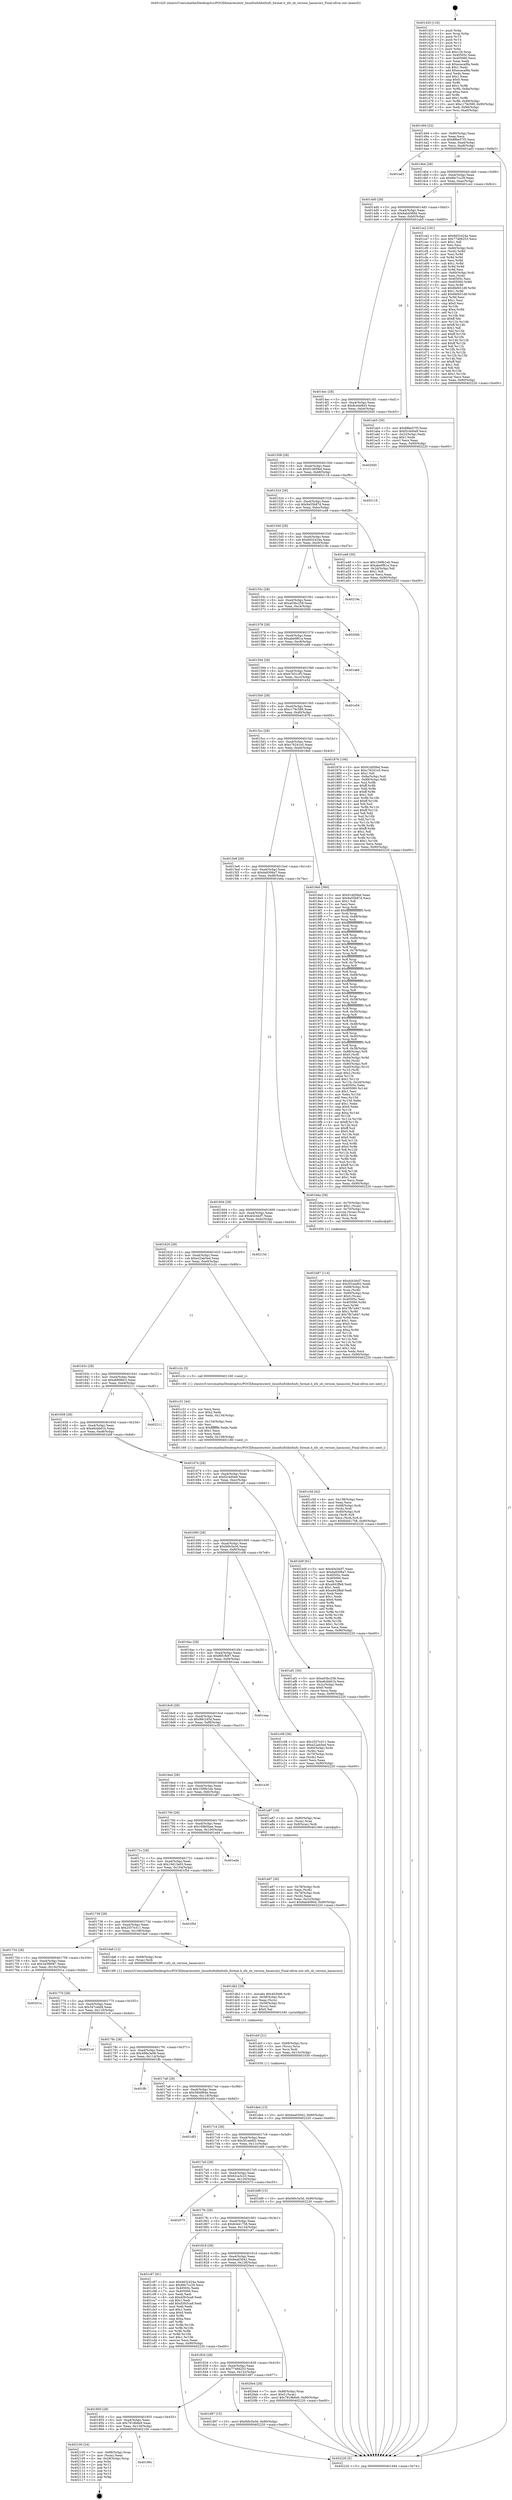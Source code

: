 digraph "0x401420" {
  label = "0x401420 (/mnt/c/Users/mathe/Desktop/tcc/POCII/binaries/extr_linuxfsxfslibxfsxfs_format.h_xfs_sb_version_hasasciici_Final-ollvm.out::main(0))"
  labelloc = "t"
  node[shape=record]

  Entry [label="",width=0.3,height=0.3,shape=circle,fillcolor=black,style=filled]
  "0x401494" [label="{
     0x401494 [32]\l
     | [instrs]\l
     &nbsp;&nbsp;0x401494 \<+6\>: mov -0x90(%rbp),%eax\l
     &nbsp;&nbsp;0x40149a \<+2\>: mov %eax,%ecx\l
     &nbsp;&nbsp;0x40149c \<+6\>: sub $0x88be57f3,%ecx\l
     &nbsp;&nbsp;0x4014a2 \<+6\>: mov %eax,-0xa4(%rbp)\l
     &nbsp;&nbsp;0x4014a8 \<+6\>: mov %ecx,-0xa8(%rbp)\l
     &nbsp;&nbsp;0x4014ae \<+6\>: je 0000000000401ad3 \<main+0x6b3\>\l
  }"]
  "0x401ad3" [label="{
     0x401ad3\l
  }", style=dashed]
  "0x4014b4" [label="{
     0x4014b4 [28]\l
     | [instrs]\l
     &nbsp;&nbsp;0x4014b4 \<+5\>: jmp 00000000004014b9 \<main+0x99\>\l
     &nbsp;&nbsp;0x4014b9 \<+6\>: mov -0xa4(%rbp),%eax\l
     &nbsp;&nbsp;0x4014bf \<+5\>: sub $0x89c7cc29,%eax\l
     &nbsp;&nbsp;0x4014c4 \<+6\>: mov %eax,-0xac(%rbp)\l
     &nbsp;&nbsp;0x4014ca \<+6\>: je 0000000000401ce2 \<main+0x8c2\>\l
  }"]
  Exit [label="",width=0.3,height=0.3,shape=circle,fillcolor=black,style=filled,peripheries=2]
  "0x401ce2" [label="{
     0x401ce2 [181]\l
     | [instrs]\l
     &nbsp;&nbsp;0x401ce2 \<+5\>: mov $0x9d32424a,%eax\l
     &nbsp;&nbsp;0x401ce7 \<+5\>: mov $0x77466253,%ecx\l
     &nbsp;&nbsp;0x401cec \<+2\>: mov $0x1,%dl\l
     &nbsp;&nbsp;0x401cee \<+2\>: xor %esi,%esi\l
     &nbsp;&nbsp;0x401cf0 \<+4\>: mov -0x60(%rbp),%rdi\l
     &nbsp;&nbsp;0x401cf4 \<+3\>: mov (%rdi),%r8d\l
     &nbsp;&nbsp;0x401cf7 \<+3\>: mov %esi,%r9d\l
     &nbsp;&nbsp;0x401cfa \<+3\>: sub %r8d,%r9d\l
     &nbsp;&nbsp;0x401cfd \<+3\>: mov %esi,%r8d\l
     &nbsp;&nbsp;0x401d00 \<+4\>: sub $0x1,%r8d\l
     &nbsp;&nbsp;0x401d04 \<+3\>: add %r8d,%r9d\l
     &nbsp;&nbsp;0x401d07 \<+3\>: sub %r9d,%esi\l
     &nbsp;&nbsp;0x401d0a \<+4\>: mov -0x60(%rbp),%rdi\l
     &nbsp;&nbsp;0x401d0e \<+2\>: mov %esi,(%rdi)\l
     &nbsp;&nbsp;0x401d10 \<+7\>: mov 0x40505c,%esi\l
     &nbsp;&nbsp;0x401d17 \<+8\>: mov 0x405060,%r8d\l
     &nbsp;&nbsp;0x401d1f \<+3\>: mov %esi,%r9d\l
     &nbsp;&nbsp;0x401d22 \<+7\>: sub $0x6bf451d9,%r9d\l
     &nbsp;&nbsp;0x401d29 \<+4\>: sub $0x1,%r9d\l
     &nbsp;&nbsp;0x401d2d \<+7\>: add $0x6bf451d9,%r9d\l
     &nbsp;&nbsp;0x401d34 \<+4\>: imul %r9d,%esi\l
     &nbsp;&nbsp;0x401d38 \<+3\>: and $0x1,%esi\l
     &nbsp;&nbsp;0x401d3b \<+3\>: cmp $0x0,%esi\l
     &nbsp;&nbsp;0x401d3e \<+4\>: sete %r10b\l
     &nbsp;&nbsp;0x401d42 \<+4\>: cmp $0xa,%r8d\l
     &nbsp;&nbsp;0x401d46 \<+4\>: setl %r11b\l
     &nbsp;&nbsp;0x401d4a \<+3\>: mov %r10b,%bl\l
     &nbsp;&nbsp;0x401d4d \<+3\>: xor $0xff,%bl\l
     &nbsp;&nbsp;0x401d50 \<+3\>: mov %r11b,%r14b\l
     &nbsp;&nbsp;0x401d53 \<+4\>: xor $0xff,%r14b\l
     &nbsp;&nbsp;0x401d57 \<+3\>: xor $0x1,%dl\l
     &nbsp;&nbsp;0x401d5a \<+3\>: mov %bl,%r15b\l
     &nbsp;&nbsp;0x401d5d \<+4\>: and $0xff,%r15b\l
     &nbsp;&nbsp;0x401d61 \<+3\>: and %dl,%r10b\l
     &nbsp;&nbsp;0x401d64 \<+3\>: mov %r14b,%r12b\l
     &nbsp;&nbsp;0x401d67 \<+4\>: and $0xff,%r12b\l
     &nbsp;&nbsp;0x401d6b \<+3\>: and %dl,%r11b\l
     &nbsp;&nbsp;0x401d6e \<+3\>: or %r10b,%r15b\l
     &nbsp;&nbsp;0x401d71 \<+3\>: or %r11b,%r12b\l
     &nbsp;&nbsp;0x401d74 \<+3\>: xor %r12b,%r15b\l
     &nbsp;&nbsp;0x401d77 \<+3\>: or %r14b,%bl\l
     &nbsp;&nbsp;0x401d7a \<+3\>: xor $0xff,%bl\l
     &nbsp;&nbsp;0x401d7d \<+3\>: or $0x1,%dl\l
     &nbsp;&nbsp;0x401d80 \<+2\>: and %dl,%bl\l
     &nbsp;&nbsp;0x401d82 \<+3\>: or %bl,%r15b\l
     &nbsp;&nbsp;0x401d85 \<+4\>: test $0x1,%r15b\l
     &nbsp;&nbsp;0x401d89 \<+3\>: cmovne %ecx,%eax\l
     &nbsp;&nbsp;0x401d8c \<+6\>: mov %eax,-0x90(%rbp)\l
     &nbsp;&nbsp;0x401d92 \<+5\>: jmp 0000000000402220 \<main+0xe00\>\l
  }"]
  "0x4014d0" [label="{
     0x4014d0 [28]\l
     | [instrs]\l
     &nbsp;&nbsp;0x4014d0 \<+5\>: jmp 00000000004014d5 \<main+0xb5\>\l
     &nbsp;&nbsp;0x4014d5 \<+6\>: mov -0xa4(%rbp),%eax\l
     &nbsp;&nbsp;0x4014db \<+5\>: sub $0x8ab4080d,%eax\l
     &nbsp;&nbsp;0x4014e0 \<+6\>: mov %eax,-0xb0(%rbp)\l
     &nbsp;&nbsp;0x4014e6 \<+6\>: je 0000000000401ab5 \<main+0x695\>\l
  }"]
  "0x40186c" [label="{
     0x40186c\l
  }", style=dashed]
  "0x401ab5" [label="{
     0x401ab5 [30]\l
     | [instrs]\l
     &nbsp;&nbsp;0x401ab5 \<+5\>: mov $0x88be57f3,%eax\l
     &nbsp;&nbsp;0x401aba \<+5\>: mov $0xf2c4d0a9,%ecx\l
     &nbsp;&nbsp;0x401abf \<+3\>: mov -0x2c(%rbp),%edx\l
     &nbsp;&nbsp;0x401ac2 \<+3\>: cmp $0x1,%edx\l
     &nbsp;&nbsp;0x401ac5 \<+3\>: cmovl %ecx,%eax\l
     &nbsp;&nbsp;0x401ac8 \<+6\>: mov %eax,-0x90(%rbp)\l
     &nbsp;&nbsp;0x401ace \<+5\>: jmp 0000000000402220 \<main+0xe00\>\l
  }"]
  "0x4014ec" [label="{
     0x4014ec [28]\l
     | [instrs]\l
     &nbsp;&nbsp;0x4014ec \<+5\>: jmp 00000000004014f1 \<main+0xd1\>\l
     &nbsp;&nbsp;0x4014f1 \<+6\>: mov -0xa4(%rbp),%eax\l
     &nbsp;&nbsp;0x4014f7 \<+5\>: sub $0x8ce4e843,%eax\l
     &nbsp;&nbsp;0x4014fc \<+6\>: mov %eax,-0xb4(%rbp)\l
     &nbsp;&nbsp;0x401502 \<+6\>: je 00000000004020d5 \<main+0xcb5\>\l
  }"]
  "0x402100" [label="{
     0x402100 [24]\l
     | [instrs]\l
     &nbsp;&nbsp;0x402100 \<+7\>: mov -0x88(%rbp),%rax\l
     &nbsp;&nbsp;0x402107 \<+2\>: mov (%rax),%eax\l
     &nbsp;&nbsp;0x402109 \<+4\>: lea -0x28(%rbp),%rsp\l
     &nbsp;&nbsp;0x40210d \<+1\>: pop %rbx\l
     &nbsp;&nbsp;0x40210e \<+2\>: pop %r12\l
     &nbsp;&nbsp;0x402110 \<+2\>: pop %r13\l
     &nbsp;&nbsp;0x402112 \<+2\>: pop %r14\l
     &nbsp;&nbsp;0x402114 \<+2\>: pop %r15\l
     &nbsp;&nbsp;0x402116 \<+1\>: pop %rbp\l
     &nbsp;&nbsp;0x402117 \<+1\>: ret\l
  }"]
  "0x4020d5" [label="{
     0x4020d5\l
  }", style=dashed]
  "0x401508" [label="{
     0x401508 [28]\l
     | [instrs]\l
     &nbsp;&nbsp;0x401508 \<+5\>: jmp 000000000040150d \<main+0xed\>\l
     &nbsp;&nbsp;0x40150d \<+6\>: mov -0xa4(%rbp),%eax\l
     &nbsp;&nbsp;0x401513 \<+5\>: sub $0x91dd5fed,%eax\l
     &nbsp;&nbsp;0x401518 \<+6\>: mov %eax,-0xb8(%rbp)\l
     &nbsp;&nbsp;0x40151e \<+6\>: je 0000000000402118 \<main+0xcf8\>\l
  }"]
  "0x401de4" [label="{
     0x401de4 [15]\l
     | [instrs]\l
     &nbsp;&nbsp;0x401de4 \<+10\>: movl $0x6ea03042,-0x90(%rbp)\l
     &nbsp;&nbsp;0x401dee \<+5\>: jmp 0000000000402220 \<main+0xe00\>\l
  }"]
  "0x402118" [label="{
     0x402118\l
  }", style=dashed]
  "0x401524" [label="{
     0x401524 [28]\l
     | [instrs]\l
     &nbsp;&nbsp;0x401524 \<+5\>: jmp 0000000000401529 \<main+0x109\>\l
     &nbsp;&nbsp;0x401529 \<+6\>: mov -0xa4(%rbp),%eax\l
     &nbsp;&nbsp;0x40152f \<+5\>: sub $0x9a55b87d,%eax\l
     &nbsp;&nbsp;0x401534 \<+6\>: mov %eax,-0xbc(%rbp)\l
     &nbsp;&nbsp;0x40153a \<+6\>: je 0000000000401a48 \<main+0x628\>\l
  }"]
  "0x401dcf" [label="{
     0x401dcf [21]\l
     | [instrs]\l
     &nbsp;&nbsp;0x401dcf \<+4\>: mov -0x68(%rbp),%rcx\l
     &nbsp;&nbsp;0x401dd3 \<+3\>: mov (%rcx),%rcx\l
     &nbsp;&nbsp;0x401dd6 \<+3\>: mov %rcx,%rdi\l
     &nbsp;&nbsp;0x401dd9 \<+6\>: mov %eax,-0x13c(%rbp)\l
     &nbsp;&nbsp;0x401ddf \<+5\>: call 0000000000401030 \<free@plt\>\l
     | [calls]\l
     &nbsp;&nbsp;0x401030 \{1\} (unknown)\l
  }"]
  "0x401a48" [label="{
     0x401a48 [30]\l
     | [instrs]\l
     &nbsp;&nbsp;0x401a48 \<+5\>: mov $0x1599b1eb,%eax\l
     &nbsp;&nbsp;0x401a4d \<+5\>: mov $0xabe0f61a,%ecx\l
     &nbsp;&nbsp;0x401a52 \<+3\>: mov -0x2d(%rbp),%dl\l
     &nbsp;&nbsp;0x401a55 \<+3\>: test $0x1,%dl\l
     &nbsp;&nbsp;0x401a58 \<+3\>: cmovne %ecx,%eax\l
     &nbsp;&nbsp;0x401a5b \<+6\>: mov %eax,-0x90(%rbp)\l
     &nbsp;&nbsp;0x401a61 \<+5\>: jmp 0000000000402220 \<main+0xe00\>\l
  }"]
  "0x401540" [label="{
     0x401540 [28]\l
     | [instrs]\l
     &nbsp;&nbsp;0x401540 \<+5\>: jmp 0000000000401545 \<main+0x125\>\l
     &nbsp;&nbsp;0x401545 \<+6\>: mov -0xa4(%rbp),%eax\l
     &nbsp;&nbsp;0x40154b \<+5\>: sub $0x9d32424a,%eax\l
     &nbsp;&nbsp;0x401550 \<+6\>: mov %eax,-0xc0(%rbp)\l
     &nbsp;&nbsp;0x401556 \<+6\>: je 000000000040219a \<main+0xd7a\>\l
  }"]
  "0x401db2" [label="{
     0x401db2 [29]\l
     | [instrs]\l
     &nbsp;&nbsp;0x401db2 \<+10\>: movabs $0x4030d6,%rdi\l
     &nbsp;&nbsp;0x401dbc \<+4\>: mov -0x58(%rbp),%rcx\l
     &nbsp;&nbsp;0x401dc0 \<+2\>: mov %eax,(%rcx)\l
     &nbsp;&nbsp;0x401dc2 \<+4\>: mov -0x58(%rbp),%rcx\l
     &nbsp;&nbsp;0x401dc6 \<+2\>: mov (%rcx),%esi\l
     &nbsp;&nbsp;0x401dc8 \<+2\>: mov $0x0,%al\l
     &nbsp;&nbsp;0x401dca \<+5\>: call 0000000000401040 \<printf@plt\>\l
     | [calls]\l
     &nbsp;&nbsp;0x401040 \{1\} (unknown)\l
  }"]
  "0x40219a" [label="{
     0x40219a\l
  }", style=dashed]
  "0x40155c" [label="{
     0x40155c [28]\l
     | [instrs]\l
     &nbsp;&nbsp;0x40155c \<+5\>: jmp 0000000000401561 \<main+0x141\>\l
     &nbsp;&nbsp;0x401561 \<+6\>: mov -0xa4(%rbp),%eax\l
     &nbsp;&nbsp;0x401567 \<+5\>: sub $0xa03bc258,%eax\l
     &nbsp;&nbsp;0x40156c \<+6\>: mov %eax,-0xc4(%rbp)\l
     &nbsp;&nbsp;0x401572 \<+6\>: je 000000000040200b \<main+0xbeb\>\l
  }"]
  "0x401850" [label="{
     0x401850 [28]\l
     | [instrs]\l
     &nbsp;&nbsp;0x401850 \<+5\>: jmp 0000000000401855 \<main+0x435\>\l
     &nbsp;&nbsp;0x401855 \<+6\>: mov -0xa4(%rbp),%eax\l
     &nbsp;&nbsp;0x40185b \<+5\>: sub $0x7818b6e9,%eax\l
     &nbsp;&nbsp;0x401860 \<+6\>: mov %eax,-0x130(%rbp)\l
     &nbsp;&nbsp;0x401866 \<+6\>: je 0000000000402100 \<main+0xce0\>\l
  }"]
  "0x40200b" [label="{
     0x40200b\l
  }", style=dashed]
  "0x401578" [label="{
     0x401578 [28]\l
     | [instrs]\l
     &nbsp;&nbsp;0x401578 \<+5\>: jmp 000000000040157d \<main+0x15d\>\l
     &nbsp;&nbsp;0x40157d \<+6\>: mov -0xa4(%rbp),%eax\l
     &nbsp;&nbsp;0x401583 \<+5\>: sub $0xabe0f61a,%eax\l
     &nbsp;&nbsp;0x401588 \<+6\>: mov %eax,-0xc8(%rbp)\l
     &nbsp;&nbsp;0x40158e \<+6\>: je 0000000000401a66 \<main+0x646\>\l
  }"]
  "0x401d97" [label="{
     0x401d97 [15]\l
     | [instrs]\l
     &nbsp;&nbsp;0x401d97 \<+10\>: movl $0xf49c5e3d,-0x90(%rbp)\l
     &nbsp;&nbsp;0x401da1 \<+5\>: jmp 0000000000402220 \<main+0xe00\>\l
  }"]
  "0x401a66" [label="{
     0x401a66\l
  }", style=dashed]
  "0x401594" [label="{
     0x401594 [28]\l
     | [instrs]\l
     &nbsp;&nbsp;0x401594 \<+5\>: jmp 0000000000401599 \<main+0x179\>\l
     &nbsp;&nbsp;0x401599 \<+6\>: mov -0xa4(%rbp),%eax\l
     &nbsp;&nbsp;0x40159f \<+5\>: sub $0xb7b51cf5,%eax\l
     &nbsp;&nbsp;0x4015a4 \<+6\>: mov %eax,-0xcc(%rbp)\l
     &nbsp;&nbsp;0x4015aa \<+6\>: je 0000000000401e54 \<main+0xa34\>\l
  }"]
  "0x401834" [label="{
     0x401834 [28]\l
     | [instrs]\l
     &nbsp;&nbsp;0x401834 \<+5\>: jmp 0000000000401839 \<main+0x419\>\l
     &nbsp;&nbsp;0x401839 \<+6\>: mov -0xa4(%rbp),%eax\l
     &nbsp;&nbsp;0x40183f \<+5\>: sub $0x77466253,%eax\l
     &nbsp;&nbsp;0x401844 \<+6\>: mov %eax,-0x12c(%rbp)\l
     &nbsp;&nbsp;0x40184a \<+6\>: je 0000000000401d97 \<main+0x977\>\l
  }"]
  "0x401e54" [label="{
     0x401e54\l
  }", style=dashed]
  "0x4015b0" [label="{
     0x4015b0 [28]\l
     | [instrs]\l
     &nbsp;&nbsp;0x4015b0 \<+5\>: jmp 00000000004015b5 \<main+0x195\>\l
     &nbsp;&nbsp;0x4015b5 \<+6\>: mov -0xa4(%rbp),%eax\l
     &nbsp;&nbsp;0x4015bb \<+5\>: sub $0xc179c589,%eax\l
     &nbsp;&nbsp;0x4015c0 \<+6\>: mov %eax,-0xd0(%rbp)\l
     &nbsp;&nbsp;0x4015c6 \<+6\>: je 0000000000401876 \<main+0x456\>\l
  }"]
  "0x4020e4" [label="{
     0x4020e4 [28]\l
     | [instrs]\l
     &nbsp;&nbsp;0x4020e4 \<+7\>: mov -0x88(%rbp),%rax\l
     &nbsp;&nbsp;0x4020eb \<+6\>: movl $0x0,(%rax)\l
     &nbsp;&nbsp;0x4020f1 \<+10\>: movl $0x7818b6e9,-0x90(%rbp)\l
     &nbsp;&nbsp;0x4020fb \<+5\>: jmp 0000000000402220 \<main+0xe00\>\l
  }"]
  "0x401876" [label="{
     0x401876 [106]\l
     | [instrs]\l
     &nbsp;&nbsp;0x401876 \<+5\>: mov $0x91dd5fed,%eax\l
     &nbsp;&nbsp;0x40187b \<+5\>: mov $0xc76241e5,%ecx\l
     &nbsp;&nbsp;0x401880 \<+2\>: mov $0x1,%dl\l
     &nbsp;&nbsp;0x401882 \<+7\>: mov -0x8a(%rbp),%sil\l
     &nbsp;&nbsp;0x401889 \<+7\>: mov -0x89(%rbp),%dil\l
     &nbsp;&nbsp;0x401890 \<+3\>: mov %sil,%r8b\l
     &nbsp;&nbsp;0x401893 \<+4\>: xor $0xff,%r8b\l
     &nbsp;&nbsp;0x401897 \<+3\>: mov %dil,%r9b\l
     &nbsp;&nbsp;0x40189a \<+4\>: xor $0xff,%r9b\l
     &nbsp;&nbsp;0x40189e \<+3\>: xor $0x1,%dl\l
     &nbsp;&nbsp;0x4018a1 \<+3\>: mov %r8b,%r10b\l
     &nbsp;&nbsp;0x4018a4 \<+4\>: and $0xff,%r10b\l
     &nbsp;&nbsp;0x4018a8 \<+3\>: and %dl,%sil\l
     &nbsp;&nbsp;0x4018ab \<+3\>: mov %r9b,%r11b\l
     &nbsp;&nbsp;0x4018ae \<+4\>: and $0xff,%r11b\l
     &nbsp;&nbsp;0x4018b2 \<+3\>: and %dl,%dil\l
     &nbsp;&nbsp;0x4018b5 \<+3\>: or %sil,%r10b\l
     &nbsp;&nbsp;0x4018b8 \<+3\>: or %dil,%r11b\l
     &nbsp;&nbsp;0x4018bb \<+3\>: xor %r11b,%r10b\l
     &nbsp;&nbsp;0x4018be \<+3\>: or %r9b,%r8b\l
     &nbsp;&nbsp;0x4018c1 \<+4\>: xor $0xff,%r8b\l
     &nbsp;&nbsp;0x4018c5 \<+3\>: or $0x1,%dl\l
     &nbsp;&nbsp;0x4018c8 \<+3\>: and %dl,%r8b\l
     &nbsp;&nbsp;0x4018cb \<+3\>: or %r8b,%r10b\l
     &nbsp;&nbsp;0x4018ce \<+4\>: test $0x1,%r10b\l
     &nbsp;&nbsp;0x4018d2 \<+3\>: cmovne %ecx,%eax\l
     &nbsp;&nbsp;0x4018d5 \<+6\>: mov %eax,-0x90(%rbp)\l
     &nbsp;&nbsp;0x4018db \<+5\>: jmp 0000000000402220 \<main+0xe00\>\l
  }"]
  "0x4015cc" [label="{
     0x4015cc [28]\l
     | [instrs]\l
     &nbsp;&nbsp;0x4015cc \<+5\>: jmp 00000000004015d1 \<main+0x1b1\>\l
     &nbsp;&nbsp;0x4015d1 \<+6\>: mov -0xa4(%rbp),%eax\l
     &nbsp;&nbsp;0x4015d7 \<+5\>: sub $0xc76241e5,%eax\l
     &nbsp;&nbsp;0x4015dc \<+6\>: mov %eax,-0xd4(%rbp)\l
     &nbsp;&nbsp;0x4015e2 \<+6\>: je 00000000004018e0 \<main+0x4c0\>\l
  }"]
  "0x402220" [label="{
     0x402220 [5]\l
     | [instrs]\l
     &nbsp;&nbsp;0x402220 \<+5\>: jmp 0000000000401494 \<main+0x74\>\l
  }"]
  "0x401420" [label="{
     0x401420 [116]\l
     | [instrs]\l
     &nbsp;&nbsp;0x401420 \<+1\>: push %rbp\l
     &nbsp;&nbsp;0x401421 \<+3\>: mov %rsp,%rbp\l
     &nbsp;&nbsp;0x401424 \<+2\>: push %r15\l
     &nbsp;&nbsp;0x401426 \<+2\>: push %r14\l
     &nbsp;&nbsp;0x401428 \<+2\>: push %r13\l
     &nbsp;&nbsp;0x40142a \<+2\>: push %r12\l
     &nbsp;&nbsp;0x40142c \<+1\>: push %rbx\l
     &nbsp;&nbsp;0x40142d \<+7\>: sub $0x128,%rsp\l
     &nbsp;&nbsp;0x401434 \<+7\>: mov 0x40505c,%eax\l
     &nbsp;&nbsp;0x40143b \<+7\>: mov 0x405060,%ecx\l
     &nbsp;&nbsp;0x401442 \<+2\>: mov %eax,%edx\l
     &nbsp;&nbsp;0x401444 \<+6\>: sub $0xecaca9fa,%edx\l
     &nbsp;&nbsp;0x40144a \<+3\>: sub $0x1,%edx\l
     &nbsp;&nbsp;0x40144d \<+6\>: add $0xecaca9fa,%edx\l
     &nbsp;&nbsp;0x401453 \<+3\>: imul %edx,%eax\l
     &nbsp;&nbsp;0x401456 \<+3\>: and $0x1,%eax\l
     &nbsp;&nbsp;0x401459 \<+3\>: cmp $0x0,%eax\l
     &nbsp;&nbsp;0x40145c \<+4\>: sete %r8b\l
     &nbsp;&nbsp;0x401460 \<+4\>: and $0x1,%r8b\l
     &nbsp;&nbsp;0x401464 \<+7\>: mov %r8b,-0x8a(%rbp)\l
     &nbsp;&nbsp;0x40146b \<+3\>: cmp $0xa,%ecx\l
     &nbsp;&nbsp;0x40146e \<+4\>: setl %r8b\l
     &nbsp;&nbsp;0x401472 \<+4\>: and $0x1,%r8b\l
     &nbsp;&nbsp;0x401476 \<+7\>: mov %r8b,-0x89(%rbp)\l
     &nbsp;&nbsp;0x40147d \<+10\>: movl $0xc179c589,-0x90(%rbp)\l
     &nbsp;&nbsp;0x401487 \<+6\>: mov %edi,-0x94(%rbp)\l
     &nbsp;&nbsp;0x40148d \<+7\>: mov %rsi,-0xa0(%rbp)\l
  }"]
  "0x401818" [label="{
     0x401818 [28]\l
     | [instrs]\l
     &nbsp;&nbsp;0x401818 \<+5\>: jmp 000000000040181d \<main+0x3fd\>\l
     &nbsp;&nbsp;0x40181d \<+6\>: mov -0xa4(%rbp),%eax\l
     &nbsp;&nbsp;0x401823 \<+5\>: sub $0x6ea03042,%eax\l
     &nbsp;&nbsp;0x401828 \<+6\>: mov %eax,-0x128(%rbp)\l
     &nbsp;&nbsp;0x40182e \<+6\>: je 00000000004020e4 \<main+0xcc4\>\l
  }"]
  "0x4018e0" [label="{
     0x4018e0 [360]\l
     | [instrs]\l
     &nbsp;&nbsp;0x4018e0 \<+5\>: mov $0x91dd5fed,%eax\l
     &nbsp;&nbsp;0x4018e5 \<+5\>: mov $0x9a55b87d,%ecx\l
     &nbsp;&nbsp;0x4018ea \<+2\>: mov $0x1,%dl\l
     &nbsp;&nbsp;0x4018ec \<+2\>: xor %esi,%esi\l
     &nbsp;&nbsp;0x4018ee \<+3\>: mov %rsp,%rdi\l
     &nbsp;&nbsp;0x4018f1 \<+4\>: add $0xfffffffffffffff0,%rdi\l
     &nbsp;&nbsp;0x4018f5 \<+3\>: mov %rdi,%rsp\l
     &nbsp;&nbsp;0x4018f8 \<+7\>: mov %rdi,-0x88(%rbp)\l
     &nbsp;&nbsp;0x4018ff \<+3\>: mov %rsp,%rdi\l
     &nbsp;&nbsp;0x401902 \<+4\>: add $0xfffffffffffffff0,%rdi\l
     &nbsp;&nbsp;0x401906 \<+3\>: mov %rdi,%rsp\l
     &nbsp;&nbsp;0x401909 \<+3\>: mov %rsp,%r8\l
     &nbsp;&nbsp;0x40190c \<+4\>: add $0xfffffffffffffff0,%r8\l
     &nbsp;&nbsp;0x401910 \<+3\>: mov %r8,%rsp\l
     &nbsp;&nbsp;0x401913 \<+4\>: mov %r8,-0x80(%rbp)\l
     &nbsp;&nbsp;0x401917 \<+3\>: mov %rsp,%r8\l
     &nbsp;&nbsp;0x40191a \<+4\>: add $0xfffffffffffffff0,%r8\l
     &nbsp;&nbsp;0x40191e \<+3\>: mov %r8,%rsp\l
     &nbsp;&nbsp;0x401921 \<+4\>: mov %r8,-0x78(%rbp)\l
     &nbsp;&nbsp;0x401925 \<+3\>: mov %rsp,%r8\l
     &nbsp;&nbsp;0x401928 \<+4\>: add $0xfffffffffffffff0,%r8\l
     &nbsp;&nbsp;0x40192c \<+3\>: mov %r8,%rsp\l
     &nbsp;&nbsp;0x40192f \<+4\>: mov %r8,-0x70(%rbp)\l
     &nbsp;&nbsp;0x401933 \<+3\>: mov %rsp,%r8\l
     &nbsp;&nbsp;0x401936 \<+4\>: add $0xfffffffffffffff0,%r8\l
     &nbsp;&nbsp;0x40193a \<+3\>: mov %r8,%rsp\l
     &nbsp;&nbsp;0x40193d \<+4\>: mov %r8,-0x68(%rbp)\l
     &nbsp;&nbsp;0x401941 \<+3\>: mov %rsp,%r8\l
     &nbsp;&nbsp;0x401944 \<+4\>: add $0xfffffffffffffff0,%r8\l
     &nbsp;&nbsp;0x401948 \<+3\>: mov %r8,%rsp\l
     &nbsp;&nbsp;0x40194b \<+4\>: mov %r8,-0x60(%rbp)\l
     &nbsp;&nbsp;0x40194f \<+3\>: mov %rsp,%r8\l
     &nbsp;&nbsp;0x401952 \<+4\>: add $0xfffffffffffffff0,%r8\l
     &nbsp;&nbsp;0x401956 \<+3\>: mov %r8,%rsp\l
     &nbsp;&nbsp;0x401959 \<+4\>: mov %r8,-0x58(%rbp)\l
     &nbsp;&nbsp;0x40195d \<+3\>: mov %rsp,%r8\l
     &nbsp;&nbsp;0x401960 \<+4\>: add $0xfffffffffffffff0,%r8\l
     &nbsp;&nbsp;0x401964 \<+3\>: mov %r8,%rsp\l
     &nbsp;&nbsp;0x401967 \<+4\>: mov %r8,-0x50(%rbp)\l
     &nbsp;&nbsp;0x40196b \<+3\>: mov %rsp,%r8\l
     &nbsp;&nbsp;0x40196e \<+4\>: add $0xfffffffffffffff0,%r8\l
     &nbsp;&nbsp;0x401972 \<+3\>: mov %r8,%rsp\l
     &nbsp;&nbsp;0x401975 \<+4\>: mov %r8,-0x48(%rbp)\l
     &nbsp;&nbsp;0x401979 \<+3\>: mov %rsp,%r8\l
     &nbsp;&nbsp;0x40197c \<+4\>: add $0xfffffffffffffff0,%r8\l
     &nbsp;&nbsp;0x401980 \<+3\>: mov %r8,%rsp\l
     &nbsp;&nbsp;0x401983 \<+4\>: mov %r8,-0x40(%rbp)\l
     &nbsp;&nbsp;0x401987 \<+3\>: mov %rsp,%r8\l
     &nbsp;&nbsp;0x40198a \<+4\>: add $0xfffffffffffffff0,%r8\l
     &nbsp;&nbsp;0x40198e \<+3\>: mov %r8,%rsp\l
     &nbsp;&nbsp;0x401991 \<+4\>: mov %r8,-0x38(%rbp)\l
     &nbsp;&nbsp;0x401995 \<+7\>: mov -0x88(%rbp),%r8\l
     &nbsp;&nbsp;0x40199c \<+7\>: movl $0x0,(%r8)\l
     &nbsp;&nbsp;0x4019a3 \<+7\>: mov -0x94(%rbp),%r9d\l
     &nbsp;&nbsp;0x4019aa \<+3\>: mov %r9d,(%rdi)\l
     &nbsp;&nbsp;0x4019ad \<+4\>: mov -0x80(%rbp),%r8\l
     &nbsp;&nbsp;0x4019b1 \<+7\>: mov -0xa0(%rbp),%r10\l
     &nbsp;&nbsp;0x4019b8 \<+3\>: mov %r10,(%r8)\l
     &nbsp;&nbsp;0x4019bb \<+3\>: cmpl $0x2,(%rdi)\l
     &nbsp;&nbsp;0x4019be \<+4\>: setne %r11b\l
     &nbsp;&nbsp;0x4019c2 \<+4\>: and $0x1,%r11b\l
     &nbsp;&nbsp;0x4019c6 \<+4\>: mov %r11b,-0x2d(%rbp)\l
     &nbsp;&nbsp;0x4019ca \<+7\>: mov 0x40505c,%ebx\l
     &nbsp;&nbsp;0x4019d1 \<+8\>: mov 0x405060,%r14d\l
     &nbsp;&nbsp;0x4019d9 \<+3\>: sub $0x1,%esi\l
     &nbsp;&nbsp;0x4019dc \<+3\>: mov %ebx,%r15d\l
     &nbsp;&nbsp;0x4019df \<+3\>: add %esi,%r15d\l
     &nbsp;&nbsp;0x4019e2 \<+4\>: imul %r15d,%ebx\l
     &nbsp;&nbsp;0x4019e6 \<+3\>: and $0x1,%ebx\l
     &nbsp;&nbsp;0x4019e9 \<+3\>: cmp $0x0,%ebx\l
     &nbsp;&nbsp;0x4019ec \<+4\>: sete %r11b\l
     &nbsp;&nbsp;0x4019f0 \<+4\>: cmp $0xa,%r14d\l
     &nbsp;&nbsp;0x4019f4 \<+4\>: setl %r12b\l
     &nbsp;&nbsp;0x4019f8 \<+3\>: mov %r11b,%r13b\l
     &nbsp;&nbsp;0x4019fb \<+4\>: xor $0xff,%r13b\l
     &nbsp;&nbsp;0x4019ff \<+3\>: mov %r12b,%sil\l
     &nbsp;&nbsp;0x401a02 \<+4\>: xor $0xff,%sil\l
     &nbsp;&nbsp;0x401a06 \<+3\>: xor $0x0,%dl\l
     &nbsp;&nbsp;0x401a09 \<+3\>: mov %r13b,%dil\l
     &nbsp;&nbsp;0x401a0c \<+4\>: and $0x0,%dil\l
     &nbsp;&nbsp;0x401a10 \<+3\>: and %dl,%r11b\l
     &nbsp;&nbsp;0x401a13 \<+3\>: mov %sil,%r8b\l
     &nbsp;&nbsp;0x401a16 \<+4\>: and $0x0,%r8b\l
     &nbsp;&nbsp;0x401a1a \<+3\>: and %dl,%r12b\l
     &nbsp;&nbsp;0x401a1d \<+3\>: or %r11b,%dil\l
     &nbsp;&nbsp;0x401a20 \<+3\>: or %r12b,%r8b\l
     &nbsp;&nbsp;0x401a23 \<+3\>: xor %r8b,%dil\l
     &nbsp;&nbsp;0x401a26 \<+3\>: or %sil,%r13b\l
     &nbsp;&nbsp;0x401a29 \<+4\>: xor $0xff,%r13b\l
     &nbsp;&nbsp;0x401a2d \<+3\>: or $0x0,%dl\l
     &nbsp;&nbsp;0x401a30 \<+3\>: and %dl,%r13b\l
     &nbsp;&nbsp;0x401a33 \<+3\>: or %r13b,%dil\l
     &nbsp;&nbsp;0x401a36 \<+4\>: test $0x1,%dil\l
     &nbsp;&nbsp;0x401a3a \<+3\>: cmovne %ecx,%eax\l
     &nbsp;&nbsp;0x401a3d \<+6\>: mov %eax,-0x90(%rbp)\l
     &nbsp;&nbsp;0x401a43 \<+5\>: jmp 0000000000402220 \<main+0xe00\>\l
  }"]
  "0x4015e8" [label="{
     0x4015e8 [28]\l
     | [instrs]\l
     &nbsp;&nbsp;0x4015e8 \<+5\>: jmp 00000000004015ed \<main+0x1cd\>\l
     &nbsp;&nbsp;0x4015ed \<+6\>: mov -0xa4(%rbp),%eax\l
     &nbsp;&nbsp;0x4015f3 \<+5\>: sub $0xda9306a7,%eax\l
     &nbsp;&nbsp;0x4015f8 \<+6\>: mov %eax,-0xd8(%rbp)\l
     &nbsp;&nbsp;0x4015fe \<+6\>: je 0000000000401b6a \<main+0x74a\>\l
  }"]
  "0x401c87" [label="{
     0x401c87 [91]\l
     | [instrs]\l
     &nbsp;&nbsp;0x401c87 \<+5\>: mov $0x9d32424a,%eax\l
     &nbsp;&nbsp;0x401c8c \<+5\>: mov $0x89c7cc29,%ecx\l
     &nbsp;&nbsp;0x401c91 \<+7\>: mov 0x40505c,%edx\l
     &nbsp;&nbsp;0x401c98 \<+7\>: mov 0x405060,%esi\l
     &nbsp;&nbsp;0x401c9f \<+2\>: mov %edx,%edi\l
     &nbsp;&nbsp;0x401ca1 \<+6\>: sub $0xd3fc5ca8,%edi\l
     &nbsp;&nbsp;0x401ca7 \<+3\>: sub $0x1,%edi\l
     &nbsp;&nbsp;0x401caa \<+6\>: add $0xd3fc5ca8,%edi\l
     &nbsp;&nbsp;0x401cb0 \<+3\>: imul %edi,%edx\l
     &nbsp;&nbsp;0x401cb3 \<+3\>: and $0x1,%edx\l
     &nbsp;&nbsp;0x401cb6 \<+3\>: cmp $0x0,%edx\l
     &nbsp;&nbsp;0x401cb9 \<+4\>: sete %r8b\l
     &nbsp;&nbsp;0x401cbd \<+3\>: cmp $0xa,%esi\l
     &nbsp;&nbsp;0x401cc0 \<+4\>: setl %r9b\l
     &nbsp;&nbsp;0x401cc4 \<+3\>: mov %r8b,%r10b\l
     &nbsp;&nbsp;0x401cc7 \<+3\>: and %r9b,%r10b\l
     &nbsp;&nbsp;0x401cca \<+3\>: xor %r9b,%r8b\l
     &nbsp;&nbsp;0x401ccd \<+3\>: or %r8b,%r10b\l
     &nbsp;&nbsp;0x401cd0 \<+4\>: test $0x1,%r10b\l
     &nbsp;&nbsp;0x401cd4 \<+3\>: cmovne %ecx,%eax\l
     &nbsp;&nbsp;0x401cd7 \<+6\>: mov %eax,-0x90(%rbp)\l
     &nbsp;&nbsp;0x401cdd \<+5\>: jmp 0000000000402220 \<main+0xe00\>\l
  }"]
  "0x4017fc" [label="{
     0x4017fc [28]\l
     | [instrs]\l
     &nbsp;&nbsp;0x4017fc \<+5\>: jmp 0000000000401801 \<main+0x3e1\>\l
     &nbsp;&nbsp;0x401801 \<+6\>: mov -0xa4(%rbp),%eax\l
     &nbsp;&nbsp;0x401807 \<+5\>: sub $0x6cb41758,%eax\l
     &nbsp;&nbsp;0x40180c \<+6\>: mov %eax,-0x124(%rbp)\l
     &nbsp;&nbsp;0x401812 \<+6\>: je 0000000000401c87 \<main+0x867\>\l
  }"]
  "0x401b6a" [label="{
     0x401b6a [29]\l
     | [instrs]\l
     &nbsp;&nbsp;0x401b6a \<+4\>: mov -0x70(%rbp),%rax\l
     &nbsp;&nbsp;0x401b6e \<+6\>: movl $0x1,(%rax)\l
     &nbsp;&nbsp;0x401b74 \<+4\>: mov -0x70(%rbp),%rax\l
     &nbsp;&nbsp;0x401b78 \<+3\>: movslq (%rax),%rax\l
     &nbsp;&nbsp;0x401b7b \<+4\>: shl $0x2,%rax\l
     &nbsp;&nbsp;0x401b7f \<+3\>: mov %rax,%rdi\l
     &nbsp;&nbsp;0x401b82 \<+5\>: call 0000000000401050 \<malloc@plt\>\l
     | [calls]\l
     &nbsp;&nbsp;0x401050 \{1\} (unknown)\l
  }"]
  "0x401604" [label="{
     0x401604 [28]\l
     | [instrs]\l
     &nbsp;&nbsp;0x401604 \<+5\>: jmp 0000000000401609 \<main+0x1e9\>\l
     &nbsp;&nbsp;0x401609 \<+6\>: mov -0xa4(%rbp),%eax\l
     &nbsp;&nbsp;0x40160f \<+5\>: sub $0xdcb3dcf7,%eax\l
     &nbsp;&nbsp;0x401614 \<+6\>: mov %eax,-0xdc(%rbp)\l
     &nbsp;&nbsp;0x40161a \<+6\>: je 000000000040215d \<main+0xd3d\>\l
  }"]
  "0x402075" [label="{
     0x402075\l
  }", style=dashed]
  "0x40215d" [label="{
     0x40215d\l
  }", style=dashed]
  "0x401620" [label="{
     0x401620 [28]\l
     | [instrs]\l
     &nbsp;&nbsp;0x401620 \<+5\>: jmp 0000000000401625 \<main+0x205\>\l
     &nbsp;&nbsp;0x401625 \<+6\>: mov -0xa4(%rbp),%eax\l
     &nbsp;&nbsp;0x40162b \<+5\>: sub $0xe22ab5ed,%eax\l
     &nbsp;&nbsp;0x401630 \<+6\>: mov %eax,-0xe0(%rbp)\l
     &nbsp;&nbsp;0x401636 \<+6\>: je 0000000000401c2c \<main+0x80c\>\l
  }"]
  "0x401c5d" [label="{
     0x401c5d [42]\l
     | [instrs]\l
     &nbsp;&nbsp;0x401c5d \<+6\>: mov -0x138(%rbp),%ecx\l
     &nbsp;&nbsp;0x401c63 \<+3\>: imul %eax,%ecx\l
     &nbsp;&nbsp;0x401c66 \<+4\>: mov -0x68(%rbp),%rdi\l
     &nbsp;&nbsp;0x401c6a \<+3\>: mov (%rdi),%rdi\l
     &nbsp;&nbsp;0x401c6d \<+4\>: mov -0x60(%rbp),%r8\l
     &nbsp;&nbsp;0x401c71 \<+3\>: movslq (%r8),%r8\l
     &nbsp;&nbsp;0x401c74 \<+4\>: mov %ecx,(%rdi,%r8,4)\l
     &nbsp;&nbsp;0x401c78 \<+10\>: movl $0x6cb41758,-0x90(%rbp)\l
     &nbsp;&nbsp;0x401c82 \<+5\>: jmp 0000000000402220 \<main+0xe00\>\l
  }"]
  "0x401c2c" [label="{
     0x401c2c [5]\l
     | [instrs]\l
     &nbsp;&nbsp;0x401c2c \<+5\>: call 0000000000401160 \<next_i\>\l
     | [calls]\l
     &nbsp;&nbsp;0x401160 \{1\} (/mnt/c/Users/mathe/Desktop/tcc/POCII/binaries/extr_linuxfsxfslibxfsxfs_format.h_xfs_sb_version_hasasciici_Final-ollvm.out::next_i)\l
  }"]
  "0x40163c" [label="{
     0x40163c [28]\l
     | [instrs]\l
     &nbsp;&nbsp;0x40163c \<+5\>: jmp 0000000000401641 \<main+0x221\>\l
     &nbsp;&nbsp;0x401641 \<+6\>: mov -0xa4(%rbp),%eax\l
     &nbsp;&nbsp;0x401647 \<+5\>: sub $0xe680fdc3,%eax\l
     &nbsp;&nbsp;0x40164c \<+6\>: mov %eax,-0xe4(%rbp)\l
     &nbsp;&nbsp;0x401652 \<+6\>: je 0000000000402211 \<main+0xdf1\>\l
  }"]
  "0x401c31" [label="{
     0x401c31 [44]\l
     | [instrs]\l
     &nbsp;&nbsp;0x401c31 \<+2\>: xor %ecx,%ecx\l
     &nbsp;&nbsp;0x401c33 \<+5\>: mov $0x2,%edx\l
     &nbsp;&nbsp;0x401c38 \<+6\>: mov %edx,-0x134(%rbp)\l
     &nbsp;&nbsp;0x401c3e \<+1\>: cltd\l
     &nbsp;&nbsp;0x401c3f \<+6\>: mov -0x134(%rbp),%esi\l
     &nbsp;&nbsp;0x401c45 \<+2\>: idiv %esi\l
     &nbsp;&nbsp;0x401c47 \<+6\>: imul $0xfffffffe,%edx,%edx\l
     &nbsp;&nbsp;0x401c4d \<+3\>: sub $0x1,%ecx\l
     &nbsp;&nbsp;0x401c50 \<+2\>: sub %ecx,%edx\l
     &nbsp;&nbsp;0x401c52 \<+6\>: mov %edx,-0x138(%rbp)\l
     &nbsp;&nbsp;0x401c58 \<+5\>: call 0000000000401160 \<next_i\>\l
     | [calls]\l
     &nbsp;&nbsp;0x401160 \{1\} (/mnt/c/Users/mathe/Desktop/tcc/POCII/binaries/extr_linuxfsxfslibxfsxfs_format.h_xfs_sb_version_hasasciici_Final-ollvm.out::next_i)\l
  }"]
  "0x402211" [label="{
     0x402211\l
  }", style=dashed]
  "0x401658" [label="{
     0x401658 [28]\l
     | [instrs]\l
     &nbsp;&nbsp;0x401658 \<+5\>: jmp 000000000040165d \<main+0x23d\>\l
     &nbsp;&nbsp;0x40165d \<+6\>: mov -0xa4(%rbp),%eax\l
     &nbsp;&nbsp;0x401663 \<+5\>: sub $0xe6cbb61b,%eax\l
     &nbsp;&nbsp;0x401668 \<+6\>: mov %eax,-0xe8(%rbp)\l
     &nbsp;&nbsp;0x40166e \<+6\>: je 0000000000401b0f \<main+0x6ef\>\l
  }"]
  "0x4017e0" [label="{
     0x4017e0 [28]\l
     | [instrs]\l
     &nbsp;&nbsp;0x4017e0 \<+5\>: jmp 00000000004017e5 \<main+0x3c5\>\l
     &nbsp;&nbsp;0x4017e5 \<+6\>: mov -0xa4(%rbp),%eax\l
     &nbsp;&nbsp;0x4017eb \<+5\>: sub $0x62ca3c23,%eax\l
     &nbsp;&nbsp;0x4017f0 \<+6\>: mov %eax,-0x120(%rbp)\l
     &nbsp;&nbsp;0x4017f6 \<+6\>: je 0000000000402075 \<main+0xc55\>\l
  }"]
  "0x401b0f" [label="{
     0x401b0f [91]\l
     | [instrs]\l
     &nbsp;&nbsp;0x401b0f \<+5\>: mov $0xdcb3dcf7,%eax\l
     &nbsp;&nbsp;0x401b14 \<+5\>: mov $0xda9306a7,%ecx\l
     &nbsp;&nbsp;0x401b19 \<+7\>: mov 0x40505c,%edx\l
     &nbsp;&nbsp;0x401b20 \<+7\>: mov 0x405060,%esi\l
     &nbsp;&nbsp;0x401b27 \<+2\>: mov %edx,%edi\l
     &nbsp;&nbsp;0x401b29 \<+6\>: sub $0xa942ffa9,%edi\l
     &nbsp;&nbsp;0x401b2f \<+3\>: sub $0x1,%edi\l
     &nbsp;&nbsp;0x401b32 \<+6\>: add $0xa942ffa9,%edi\l
     &nbsp;&nbsp;0x401b38 \<+3\>: imul %edi,%edx\l
     &nbsp;&nbsp;0x401b3b \<+3\>: and $0x1,%edx\l
     &nbsp;&nbsp;0x401b3e \<+3\>: cmp $0x0,%edx\l
     &nbsp;&nbsp;0x401b41 \<+4\>: sete %r8b\l
     &nbsp;&nbsp;0x401b45 \<+3\>: cmp $0xa,%esi\l
     &nbsp;&nbsp;0x401b48 \<+4\>: setl %r9b\l
     &nbsp;&nbsp;0x401b4c \<+3\>: mov %r8b,%r10b\l
     &nbsp;&nbsp;0x401b4f \<+3\>: and %r9b,%r10b\l
     &nbsp;&nbsp;0x401b52 \<+3\>: xor %r9b,%r8b\l
     &nbsp;&nbsp;0x401b55 \<+3\>: or %r8b,%r10b\l
     &nbsp;&nbsp;0x401b58 \<+4\>: test $0x1,%r10b\l
     &nbsp;&nbsp;0x401b5c \<+3\>: cmovne %ecx,%eax\l
     &nbsp;&nbsp;0x401b5f \<+6\>: mov %eax,-0x90(%rbp)\l
     &nbsp;&nbsp;0x401b65 \<+5\>: jmp 0000000000402220 \<main+0xe00\>\l
  }"]
  "0x401674" [label="{
     0x401674 [28]\l
     | [instrs]\l
     &nbsp;&nbsp;0x401674 \<+5\>: jmp 0000000000401679 \<main+0x259\>\l
     &nbsp;&nbsp;0x401679 \<+6\>: mov -0xa4(%rbp),%eax\l
     &nbsp;&nbsp;0x40167f \<+5\>: sub $0xf2c4d0a9,%eax\l
     &nbsp;&nbsp;0x401684 \<+6\>: mov %eax,-0xec(%rbp)\l
     &nbsp;&nbsp;0x40168a \<+6\>: je 0000000000401af1 \<main+0x6d1\>\l
  }"]
  "0x401bf9" [label="{
     0x401bf9 [15]\l
     | [instrs]\l
     &nbsp;&nbsp;0x401bf9 \<+10\>: movl $0xf49c5e3d,-0x90(%rbp)\l
     &nbsp;&nbsp;0x401c03 \<+5\>: jmp 0000000000402220 \<main+0xe00\>\l
  }"]
  "0x401af1" [label="{
     0x401af1 [30]\l
     | [instrs]\l
     &nbsp;&nbsp;0x401af1 \<+5\>: mov $0xa03bc258,%eax\l
     &nbsp;&nbsp;0x401af6 \<+5\>: mov $0xe6cbb61b,%ecx\l
     &nbsp;&nbsp;0x401afb \<+3\>: mov -0x2c(%rbp),%edx\l
     &nbsp;&nbsp;0x401afe \<+3\>: cmp $0x0,%edx\l
     &nbsp;&nbsp;0x401b01 \<+3\>: cmove %ecx,%eax\l
     &nbsp;&nbsp;0x401b04 \<+6\>: mov %eax,-0x90(%rbp)\l
     &nbsp;&nbsp;0x401b0a \<+5\>: jmp 0000000000402220 \<main+0xe00\>\l
  }"]
  "0x401690" [label="{
     0x401690 [28]\l
     | [instrs]\l
     &nbsp;&nbsp;0x401690 \<+5\>: jmp 0000000000401695 \<main+0x275\>\l
     &nbsp;&nbsp;0x401695 \<+6\>: mov -0xa4(%rbp),%eax\l
     &nbsp;&nbsp;0x40169b \<+5\>: sub $0xf49c5e3d,%eax\l
     &nbsp;&nbsp;0x4016a0 \<+6\>: mov %eax,-0xf0(%rbp)\l
     &nbsp;&nbsp;0x4016a6 \<+6\>: je 0000000000401c08 \<main+0x7e8\>\l
  }"]
  "0x4017c4" [label="{
     0x4017c4 [28]\l
     | [instrs]\l
     &nbsp;&nbsp;0x4017c4 \<+5\>: jmp 00000000004017c9 \<main+0x3a9\>\l
     &nbsp;&nbsp;0x4017c9 \<+6\>: mov -0xa4(%rbp),%eax\l
     &nbsp;&nbsp;0x4017cf \<+5\>: sub $0x5f1eed02,%eax\l
     &nbsp;&nbsp;0x4017d4 \<+6\>: mov %eax,-0x11c(%rbp)\l
     &nbsp;&nbsp;0x4017da \<+6\>: je 0000000000401bf9 \<main+0x7d9\>\l
  }"]
  "0x401c08" [label="{
     0x401c08 [36]\l
     | [instrs]\l
     &nbsp;&nbsp;0x401c08 \<+5\>: mov $0x2557e311,%eax\l
     &nbsp;&nbsp;0x401c0d \<+5\>: mov $0xe22ab5ed,%ecx\l
     &nbsp;&nbsp;0x401c12 \<+4\>: mov -0x60(%rbp),%rdx\l
     &nbsp;&nbsp;0x401c16 \<+2\>: mov (%rdx),%esi\l
     &nbsp;&nbsp;0x401c18 \<+4\>: mov -0x70(%rbp),%rdx\l
     &nbsp;&nbsp;0x401c1c \<+2\>: cmp (%rdx),%esi\l
     &nbsp;&nbsp;0x401c1e \<+3\>: cmovl %ecx,%eax\l
     &nbsp;&nbsp;0x401c21 \<+6\>: mov %eax,-0x90(%rbp)\l
     &nbsp;&nbsp;0x401c27 \<+5\>: jmp 0000000000402220 \<main+0xe00\>\l
  }"]
  "0x4016ac" [label="{
     0x4016ac [28]\l
     | [instrs]\l
     &nbsp;&nbsp;0x4016ac \<+5\>: jmp 00000000004016b1 \<main+0x291\>\l
     &nbsp;&nbsp;0x4016b1 \<+6\>: mov -0xa4(%rbp),%eax\l
     &nbsp;&nbsp;0x4016b7 \<+5\>: sub $0xf6f1fb97,%eax\l
     &nbsp;&nbsp;0x4016bc \<+6\>: mov %eax,-0xf4(%rbp)\l
     &nbsp;&nbsp;0x4016c2 \<+6\>: je 0000000000401eaa \<main+0xa8a\>\l
  }"]
  "0x401df3" [label="{
     0x401df3\l
  }", style=dashed]
  "0x401eaa" [label="{
     0x401eaa\l
  }", style=dashed]
  "0x4016c8" [label="{
     0x4016c8 [28]\l
     | [instrs]\l
     &nbsp;&nbsp;0x4016c8 \<+5\>: jmp 00000000004016cd \<main+0x2ad\>\l
     &nbsp;&nbsp;0x4016cd \<+6\>: mov -0xa4(%rbp),%eax\l
     &nbsp;&nbsp;0x4016d3 \<+5\>: sub $0x98c245d,%eax\l
     &nbsp;&nbsp;0x4016d8 \<+6\>: mov %eax,-0xf8(%rbp)\l
     &nbsp;&nbsp;0x4016de \<+6\>: je 0000000000401e30 \<main+0xa10\>\l
  }"]
  "0x4017a8" [label="{
     0x4017a8 [28]\l
     | [instrs]\l
     &nbsp;&nbsp;0x4017a8 \<+5\>: jmp 00000000004017ad \<main+0x38d\>\l
     &nbsp;&nbsp;0x4017ad \<+6\>: mov -0xa4(%rbp),%eax\l
     &nbsp;&nbsp;0x4017b3 \<+5\>: sub $0x58d4f64e,%eax\l
     &nbsp;&nbsp;0x4017b8 \<+6\>: mov %eax,-0x118(%rbp)\l
     &nbsp;&nbsp;0x4017be \<+6\>: je 0000000000401df3 \<main+0x9d3\>\l
  }"]
  "0x401e30" [label="{
     0x401e30\l
  }", style=dashed]
  "0x4016e4" [label="{
     0x4016e4 [28]\l
     | [instrs]\l
     &nbsp;&nbsp;0x4016e4 \<+5\>: jmp 00000000004016e9 \<main+0x2c9\>\l
     &nbsp;&nbsp;0x4016e9 \<+6\>: mov -0xa4(%rbp),%eax\l
     &nbsp;&nbsp;0x4016ef \<+5\>: sub $0x1599b1eb,%eax\l
     &nbsp;&nbsp;0x4016f4 \<+6\>: mov %eax,-0xfc(%rbp)\l
     &nbsp;&nbsp;0x4016fa \<+6\>: je 0000000000401a87 \<main+0x667\>\l
  }"]
  "0x401ffc" [label="{
     0x401ffc\l
  }", style=dashed]
  "0x401a87" [label="{
     0x401a87 [16]\l
     | [instrs]\l
     &nbsp;&nbsp;0x401a87 \<+4\>: mov -0x80(%rbp),%rax\l
     &nbsp;&nbsp;0x401a8b \<+3\>: mov (%rax),%rax\l
     &nbsp;&nbsp;0x401a8e \<+4\>: mov 0x8(%rax),%rdi\l
     &nbsp;&nbsp;0x401a92 \<+5\>: call 0000000000401060 \<atoi@plt\>\l
     | [calls]\l
     &nbsp;&nbsp;0x401060 \{1\} (unknown)\l
  }"]
  "0x401700" [label="{
     0x401700 [28]\l
     | [instrs]\l
     &nbsp;&nbsp;0x401700 \<+5\>: jmp 0000000000401705 \<main+0x2e5\>\l
     &nbsp;&nbsp;0x401705 \<+6\>: mov -0xa4(%rbp),%eax\l
     &nbsp;&nbsp;0x40170b \<+5\>: sub $0x169b5bae,%eax\l
     &nbsp;&nbsp;0x401710 \<+6\>: mov %eax,-0x100(%rbp)\l
     &nbsp;&nbsp;0x401716 \<+6\>: je 0000000000401ed4 \<main+0xab4\>\l
  }"]
  "0x401a97" [label="{
     0x401a97 [30]\l
     | [instrs]\l
     &nbsp;&nbsp;0x401a97 \<+4\>: mov -0x78(%rbp),%rdi\l
     &nbsp;&nbsp;0x401a9b \<+2\>: mov %eax,(%rdi)\l
     &nbsp;&nbsp;0x401a9d \<+4\>: mov -0x78(%rbp),%rdi\l
     &nbsp;&nbsp;0x401aa1 \<+2\>: mov (%rdi),%eax\l
     &nbsp;&nbsp;0x401aa3 \<+3\>: mov %eax,-0x2c(%rbp)\l
     &nbsp;&nbsp;0x401aa6 \<+10\>: movl $0x8ab4080d,-0x90(%rbp)\l
     &nbsp;&nbsp;0x401ab0 \<+5\>: jmp 0000000000402220 \<main+0xe00\>\l
  }"]
  "0x401b87" [label="{
     0x401b87 [114]\l
     | [instrs]\l
     &nbsp;&nbsp;0x401b87 \<+5\>: mov $0xdcb3dcf7,%ecx\l
     &nbsp;&nbsp;0x401b8c \<+5\>: mov $0x5f1eed02,%edx\l
     &nbsp;&nbsp;0x401b91 \<+4\>: mov -0x68(%rbp),%rdi\l
     &nbsp;&nbsp;0x401b95 \<+3\>: mov %rax,(%rdi)\l
     &nbsp;&nbsp;0x401b98 \<+4\>: mov -0x60(%rbp),%rax\l
     &nbsp;&nbsp;0x401b9c \<+6\>: movl $0x0,(%rax)\l
     &nbsp;&nbsp;0x401ba2 \<+7\>: mov 0x40505c,%esi\l
     &nbsp;&nbsp;0x401ba9 \<+8\>: mov 0x405060,%r8d\l
     &nbsp;&nbsp;0x401bb1 \<+3\>: mov %esi,%r9d\l
     &nbsp;&nbsp;0x401bb4 \<+7\>: sub $0x7fb7a847,%r9d\l
     &nbsp;&nbsp;0x401bbb \<+4\>: sub $0x1,%r9d\l
     &nbsp;&nbsp;0x401bbf \<+7\>: add $0x7fb7a847,%r9d\l
     &nbsp;&nbsp;0x401bc6 \<+4\>: imul %r9d,%esi\l
     &nbsp;&nbsp;0x401bca \<+3\>: and $0x1,%esi\l
     &nbsp;&nbsp;0x401bcd \<+3\>: cmp $0x0,%esi\l
     &nbsp;&nbsp;0x401bd0 \<+4\>: sete %r10b\l
     &nbsp;&nbsp;0x401bd4 \<+4\>: cmp $0xa,%r8d\l
     &nbsp;&nbsp;0x401bd8 \<+4\>: setl %r11b\l
     &nbsp;&nbsp;0x401bdc \<+3\>: mov %r10b,%bl\l
     &nbsp;&nbsp;0x401bdf \<+3\>: and %r11b,%bl\l
     &nbsp;&nbsp;0x401be2 \<+3\>: xor %r11b,%r10b\l
     &nbsp;&nbsp;0x401be5 \<+3\>: or %r10b,%bl\l
     &nbsp;&nbsp;0x401be8 \<+3\>: test $0x1,%bl\l
     &nbsp;&nbsp;0x401beb \<+3\>: cmovne %edx,%ecx\l
     &nbsp;&nbsp;0x401bee \<+6\>: mov %ecx,-0x90(%rbp)\l
     &nbsp;&nbsp;0x401bf4 \<+5\>: jmp 0000000000402220 \<main+0xe00\>\l
  }"]
  "0x40178c" [label="{
     0x40178c [28]\l
     | [instrs]\l
     &nbsp;&nbsp;0x40178c \<+5\>: jmp 0000000000401791 \<main+0x371\>\l
     &nbsp;&nbsp;0x401791 \<+6\>: mov -0xa4(%rbp),%eax\l
     &nbsp;&nbsp;0x401797 \<+5\>: sub $0x498a3e06,%eax\l
     &nbsp;&nbsp;0x40179c \<+6\>: mov %eax,-0x114(%rbp)\l
     &nbsp;&nbsp;0x4017a2 \<+6\>: je 0000000000401ffc \<main+0xbdc\>\l
  }"]
  "0x401ed4" [label="{
     0x401ed4\l
  }", style=dashed]
  "0x40171c" [label="{
     0x40171c [28]\l
     | [instrs]\l
     &nbsp;&nbsp;0x40171c \<+5\>: jmp 0000000000401721 \<main+0x301\>\l
     &nbsp;&nbsp;0x401721 \<+6\>: mov -0xa4(%rbp),%eax\l
     &nbsp;&nbsp;0x401727 \<+5\>: sub $0x19d13a03,%eax\l
     &nbsp;&nbsp;0x40172c \<+6\>: mov %eax,-0x104(%rbp)\l
     &nbsp;&nbsp;0x401732 \<+6\>: je 0000000000401f5d \<main+0xb3d\>\l
  }"]
  "0x4021c4" [label="{
     0x4021c4\l
  }", style=dashed]
  "0x401f5d" [label="{
     0x401f5d\l
  }", style=dashed]
  "0x401738" [label="{
     0x401738 [28]\l
     | [instrs]\l
     &nbsp;&nbsp;0x401738 \<+5\>: jmp 000000000040173d \<main+0x31d\>\l
     &nbsp;&nbsp;0x40173d \<+6\>: mov -0xa4(%rbp),%eax\l
     &nbsp;&nbsp;0x401743 \<+5\>: sub $0x2557e311,%eax\l
     &nbsp;&nbsp;0x401748 \<+6\>: mov %eax,-0x108(%rbp)\l
     &nbsp;&nbsp;0x40174e \<+6\>: je 0000000000401da6 \<main+0x986\>\l
  }"]
  "0x401770" [label="{
     0x401770 [28]\l
     | [instrs]\l
     &nbsp;&nbsp;0x401770 \<+5\>: jmp 0000000000401775 \<main+0x355\>\l
     &nbsp;&nbsp;0x401775 \<+6\>: mov -0xa4(%rbp),%eax\l
     &nbsp;&nbsp;0x40177b \<+5\>: sub $0x347cebf4,%eax\l
     &nbsp;&nbsp;0x401780 \<+6\>: mov %eax,-0x110(%rbp)\l
     &nbsp;&nbsp;0x401786 \<+6\>: je 00000000004021c4 \<main+0xda4\>\l
  }"]
  "0x401da6" [label="{
     0x401da6 [12]\l
     | [instrs]\l
     &nbsp;&nbsp;0x401da6 \<+4\>: mov -0x68(%rbp),%rax\l
     &nbsp;&nbsp;0x401daa \<+3\>: mov (%rax),%rdi\l
     &nbsp;&nbsp;0x401dad \<+5\>: call 00000000004013f0 \<xfs_sb_version_hasasciici\>\l
     | [calls]\l
     &nbsp;&nbsp;0x4013f0 \{1\} (/mnt/c/Users/mathe/Desktop/tcc/POCII/binaries/extr_linuxfsxfslibxfsxfs_format.h_xfs_sb_version_hasasciici_Final-ollvm.out::xfs_sb_version_hasasciici)\l
  }"]
  "0x401754" [label="{
     0x401754 [28]\l
     | [instrs]\l
     &nbsp;&nbsp;0x401754 \<+5\>: jmp 0000000000401759 \<main+0x339\>\l
     &nbsp;&nbsp;0x401759 \<+6\>: mov -0xa4(%rbp),%eax\l
     &nbsp;&nbsp;0x40175f \<+5\>: sub $0x345f8087,%eax\l
     &nbsp;&nbsp;0x401764 \<+6\>: mov %eax,-0x10c(%rbp)\l
     &nbsp;&nbsp;0x40176a \<+6\>: je 000000000040201a \<main+0xbfa\>\l
  }"]
  "0x40201a" [label="{
     0x40201a\l
  }", style=dashed]
  Entry -> "0x401420" [label=" 1"]
  "0x401494" -> "0x401ad3" [label=" 0"]
  "0x401494" -> "0x4014b4" [label=" 18"]
  "0x402100" -> Exit [label=" 1"]
  "0x4014b4" -> "0x401ce2" [label=" 1"]
  "0x4014b4" -> "0x4014d0" [label=" 17"]
  "0x401850" -> "0x40186c" [label=" 0"]
  "0x4014d0" -> "0x401ab5" [label=" 1"]
  "0x4014d0" -> "0x4014ec" [label=" 16"]
  "0x401850" -> "0x402100" [label=" 1"]
  "0x4014ec" -> "0x4020d5" [label=" 0"]
  "0x4014ec" -> "0x401508" [label=" 16"]
  "0x4020e4" -> "0x402220" [label=" 1"]
  "0x401508" -> "0x402118" [label=" 0"]
  "0x401508" -> "0x401524" [label=" 16"]
  "0x401de4" -> "0x402220" [label=" 1"]
  "0x401524" -> "0x401a48" [label=" 1"]
  "0x401524" -> "0x401540" [label=" 15"]
  "0x401dcf" -> "0x401de4" [label=" 1"]
  "0x401540" -> "0x40219a" [label=" 0"]
  "0x401540" -> "0x40155c" [label=" 15"]
  "0x401db2" -> "0x401dcf" [label=" 1"]
  "0x40155c" -> "0x40200b" [label=" 0"]
  "0x40155c" -> "0x401578" [label=" 15"]
  "0x401da6" -> "0x401db2" [label=" 1"]
  "0x401578" -> "0x401a66" [label=" 0"]
  "0x401578" -> "0x401594" [label=" 15"]
  "0x401d97" -> "0x402220" [label=" 1"]
  "0x401594" -> "0x401e54" [label=" 0"]
  "0x401594" -> "0x4015b0" [label=" 15"]
  "0x401834" -> "0x401d97" [label=" 1"]
  "0x4015b0" -> "0x401876" [label=" 1"]
  "0x4015b0" -> "0x4015cc" [label=" 14"]
  "0x401876" -> "0x402220" [label=" 1"]
  "0x401420" -> "0x401494" [label=" 1"]
  "0x402220" -> "0x401494" [label=" 17"]
  "0x401834" -> "0x401850" [label=" 1"]
  "0x4015cc" -> "0x4018e0" [label=" 1"]
  "0x4015cc" -> "0x4015e8" [label=" 13"]
  "0x401818" -> "0x4020e4" [label=" 1"]
  "0x4018e0" -> "0x402220" [label=" 1"]
  "0x401a48" -> "0x402220" [label=" 1"]
  "0x401818" -> "0x401834" [label=" 2"]
  "0x4015e8" -> "0x401b6a" [label=" 1"]
  "0x4015e8" -> "0x401604" [label=" 12"]
  "0x401c87" -> "0x402220" [label=" 1"]
  "0x401604" -> "0x40215d" [label=" 0"]
  "0x401604" -> "0x401620" [label=" 12"]
  "0x4017fc" -> "0x401818" [label=" 3"]
  "0x401620" -> "0x401c2c" [label=" 1"]
  "0x401620" -> "0x40163c" [label=" 11"]
  "0x401ce2" -> "0x402220" [label=" 1"]
  "0x40163c" -> "0x402211" [label=" 0"]
  "0x40163c" -> "0x401658" [label=" 11"]
  "0x4017e0" -> "0x4017fc" [label=" 4"]
  "0x401658" -> "0x401b0f" [label=" 1"]
  "0x401658" -> "0x401674" [label=" 10"]
  "0x4017e0" -> "0x402075" [label=" 0"]
  "0x401674" -> "0x401af1" [label=" 1"]
  "0x401674" -> "0x401690" [label=" 9"]
  "0x4017fc" -> "0x401c87" [label=" 1"]
  "0x401690" -> "0x401c08" [label=" 2"]
  "0x401690" -> "0x4016ac" [label=" 7"]
  "0x401c31" -> "0x401c5d" [label=" 1"]
  "0x4016ac" -> "0x401eaa" [label=" 0"]
  "0x4016ac" -> "0x4016c8" [label=" 7"]
  "0x401c2c" -> "0x401c31" [label=" 1"]
  "0x4016c8" -> "0x401e30" [label=" 0"]
  "0x4016c8" -> "0x4016e4" [label=" 7"]
  "0x401bf9" -> "0x402220" [label=" 1"]
  "0x4016e4" -> "0x401a87" [label=" 1"]
  "0x4016e4" -> "0x401700" [label=" 6"]
  "0x401a87" -> "0x401a97" [label=" 1"]
  "0x401a97" -> "0x402220" [label=" 1"]
  "0x401ab5" -> "0x402220" [label=" 1"]
  "0x401af1" -> "0x402220" [label=" 1"]
  "0x401b0f" -> "0x402220" [label=" 1"]
  "0x401b6a" -> "0x401b87" [label=" 1"]
  "0x401b87" -> "0x402220" [label=" 1"]
  "0x4017c4" -> "0x4017e0" [label=" 4"]
  "0x401700" -> "0x401ed4" [label=" 0"]
  "0x401700" -> "0x40171c" [label=" 6"]
  "0x401c5d" -> "0x402220" [label=" 1"]
  "0x40171c" -> "0x401f5d" [label=" 0"]
  "0x40171c" -> "0x401738" [label=" 6"]
  "0x4017a8" -> "0x4017c4" [label=" 5"]
  "0x401738" -> "0x401da6" [label=" 1"]
  "0x401738" -> "0x401754" [label=" 5"]
  "0x401c08" -> "0x402220" [label=" 2"]
  "0x401754" -> "0x40201a" [label=" 0"]
  "0x401754" -> "0x401770" [label=" 5"]
  "0x4017a8" -> "0x401df3" [label=" 0"]
  "0x401770" -> "0x4021c4" [label=" 0"]
  "0x401770" -> "0x40178c" [label=" 5"]
  "0x4017c4" -> "0x401bf9" [label=" 1"]
  "0x40178c" -> "0x401ffc" [label=" 0"]
  "0x40178c" -> "0x4017a8" [label=" 5"]
}
